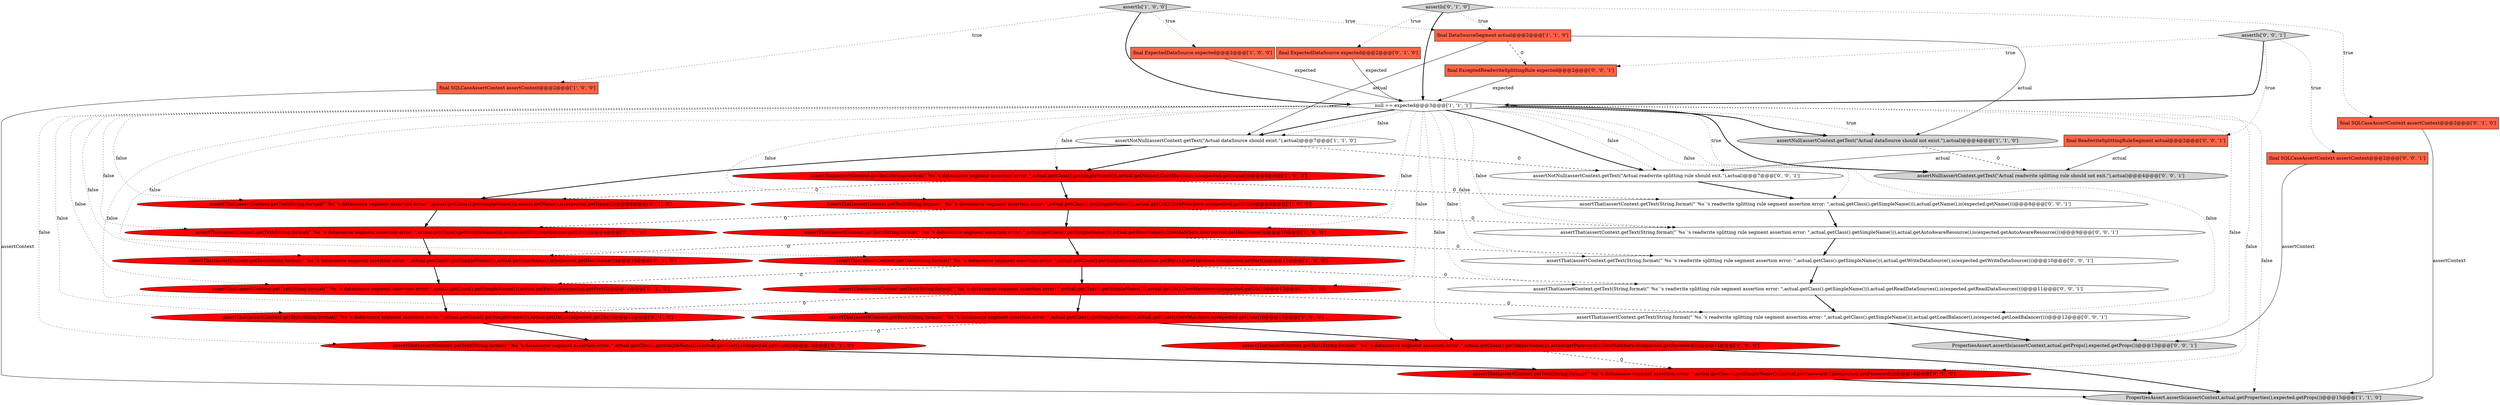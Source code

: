 digraph {
18 [style = filled, label = "final ExpectedDataSource expected@@@2@@@['0', '1', '0']", fillcolor = tomato, shape = box image = "AAA0AAABBB2BBB"];
34 [style = filled, label = "assertIs['0', '0', '1']", fillcolor = lightgray, shape = diamond image = "AAA0AAABBB3BBB"];
9 [style = filled, label = "assertThat(assertContext.getText(String.format(\"`%s`'s datasource segment assertion error: \",actual.getClass().getSimpleName())),actual.getPort(),CoreMatchers.is(expected.getPort()))@@@11@@@['1', '0', '0']", fillcolor = red, shape = ellipse image = "AAA1AAABBB1BBB"];
24 [style = filled, label = "assertIs['0', '1', '0']", fillcolor = lightgray, shape = diamond image = "AAA0AAABBB2BBB"];
3 [style = filled, label = "assertNotNull(assertContext.getText(\"Actual dataSource should exist.\"),actual)@@@7@@@['1', '1', '0']", fillcolor = white, shape = ellipse image = "AAA0AAABBB1BBB"];
36 [style = filled, label = "assertThat(assertContext.getText(String.format(\"`%s`'s readwrite splitting rule segment assertion error: \",actual.getClass().getSimpleName())),actual.getLoadBalancer(),is(expected.getLoadBalancer()))@@@12@@@['0', '0', '1']", fillcolor = white, shape = ellipse image = "AAA0AAABBB3BBB"];
6 [style = filled, label = "final SQLCaseAssertContext assertContext@@@2@@@['1', '0', '0']", fillcolor = tomato, shape = box image = "AAA0AAABBB1BBB"];
2 [style = filled, label = "final ExpectedDataSource expected@@@2@@@['1', '0', '0']", fillcolor = tomato, shape = box image = "AAA0AAABBB1BBB"];
32 [style = filled, label = "assertThat(assertContext.getText(String.format(\"`%s`'s readwrite splitting rule segment assertion error: \",actual.getClass().getSimpleName())),actual.getAutoAwareResource(),is(expected.getAutoAwareResource()))@@@9@@@['0', '0', '1']", fillcolor = white, shape = ellipse image = "AAA0AAABBB3BBB"];
26 [style = filled, label = "assertThat(assertContext.getText(String.format(\"`%s`'s readwrite splitting rule segment assertion error: \",actual.getClass().getSimpleName())),actual.getWriteDataSource(),is(expected.getWriteDataSource()))@@@10@@@['0', '0', '1']", fillcolor = white, shape = ellipse image = "AAA0AAABBB3BBB"];
20 [style = filled, label = "assertThat(assertContext.getText(String.format(\"`%s`'s datasource segment assertion error: \",actual.getClass().getSimpleName())),actual.getName(),is(expected.getName()))@@@8@@@['0', '1', '0']", fillcolor = red, shape = ellipse image = "AAA1AAABBB2BBB"];
8 [style = filled, label = "null == expected@@@3@@@['1', '1', '1']", fillcolor = white, shape = diamond image = "AAA0AAABBB1BBB"];
1 [style = filled, label = "assertIs['1', '0', '0']", fillcolor = lightgray, shape = diamond image = "AAA0AAABBB1BBB"];
28 [style = filled, label = "assertNotNull(assertContext.getText(\"Actual readwrite splitting rule should exit.\"),actual)@@@7@@@['0', '0', '1']", fillcolor = white, shape = ellipse image = "AAA0AAABBB3BBB"];
4 [style = filled, label = "assertThat(assertContext.getText(String.format(\"`%s`'s datasource segment assertion error: \",actual.getClass().getSimpleName())),actual.getDb(),CoreMatchers.is(expected.getDb()))@@@12@@@['1', '0', '0']", fillcolor = red, shape = ellipse image = "AAA1AAABBB1BBB"];
19 [style = filled, label = "assertThat(assertContext.getText(String.format(\"`%s`'s datasource segment assertion error: \",actual.getClass().getSimpleName())),actual.getHostName(),is(expected.getHostName()))@@@10@@@['0', '1', '0']", fillcolor = red, shape = ellipse image = "AAA1AAABBB2BBB"];
7 [style = filled, label = "assertThat(assertContext.getText(String.format(\"`%s`'s datasource segment assertion error: \",actual.getClass().getSimpleName())),actual.getName(),CoreMatchers.is(expected.getName()))@@@8@@@['1', '0', '0']", fillcolor = red, shape = ellipse image = "AAA1AAABBB1BBB"];
11 [style = filled, label = "assertThat(assertContext.getText(String.format(\"`%s`'s datasource segment assertion error: \",actual.getClass().getSimpleName())),actual.getUrl(),CoreMatchers.is(expected.getUrl()))@@@9@@@['1', '0', '0']", fillcolor = red, shape = ellipse image = "AAA1AAABBB1BBB"];
27 [style = filled, label = "final ReadwriteSplittingRuleSegment actual@@@2@@@['0', '0', '1']", fillcolor = tomato, shape = box image = "AAA0AAABBB3BBB"];
25 [style = filled, label = "final SQLCaseAssertContext assertContext@@@2@@@['0', '0', '1']", fillcolor = tomato, shape = box image = "AAA0AAABBB3BBB"];
15 [style = filled, label = "assertThat(assertContext.getText(String.format(\"`%s`'s datasource segment assertion error: \",actual.getClass().getSimpleName())),actual.getDb(),is(expected.getDb()))@@@12@@@['0', '1', '0']", fillcolor = red, shape = ellipse image = "AAA1AAABBB2BBB"];
5 [style = filled, label = "assertThat(assertContext.getText(String.format(\"`%s`'s datasource segment assertion error: \",actual.getClass().getSimpleName())),actual.getPassword(),CoreMatchers.is(expected.getPassword()))@@@14@@@['1', '0', '0']", fillcolor = red, shape = ellipse image = "AAA1AAABBB1BBB"];
21 [style = filled, label = "assertThat(assertContext.getText(String.format(\"`%s`'s datasource segment assertion error: \",actual.getClass().getSimpleName())),actual.getUser(),is(expected.getUser()))@@@13@@@['0', '1', '0']", fillcolor = red, shape = ellipse image = "AAA1AAABBB2BBB"];
35 [style = filled, label = "assertNull(assertContext.getText(\"Actual readwrite splitting rule should not exit.\"),actual)@@@4@@@['0', '0', '1']", fillcolor = lightgray, shape = ellipse image = "AAA0AAABBB3BBB"];
30 [style = filled, label = "assertThat(assertContext.getText(String.format(\"`%s`'s readwrite splitting rule segment assertion error: \",actual.getClass().getSimpleName())),actual.getReadDataSources(),is(expected.getReadDataSources()))@@@11@@@['0', '0', '1']", fillcolor = white, shape = ellipse image = "AAA0AAABBB3BBB"];
16 [style = filled, label = "assertThat(assertContext.getText(String.format(\"`%s`'s datasource segment assertion error: \",actual.getClass().getSimpleName())),actual.getUrl(),is(expected.getUrl()))@@@9@@@['0', '1', '0']", fillcolor = red, shape = ellipse image = "AAA1AAABBB2BBB"];
10 [style = filled, label = "assertThat(assertContext.getText(String.format(\"`%s`'s datasource segment assertion error: \",actual.getClass().getSimpleName())),actual.getUser(),CoreMatchers.is(expected.getUser()))@@@13@@@['1', '0', '0']", fillcolor = red, shape = ellipse image = "AAA1AAABBB1BBB"];
12 [style = filled, label = "assertThat(assertContext.getText(String.format(\"`%s`'s datasource segment assertion error: \",actual.getClass().getSimpleName())),actual.getHostName(),CoreMatchers.is(expected.getHostName()))@@@10@@@['1', '0', '0']", fillcolor = red, shape = ellipse image = "AAA1AAABBB1BBB"];
23 [style = filled, label = "assertThat(assertContext.getText(String.format(\"`%s`'s datasource segment assertion error: \",actual.getClass().getSimpleName())),actual.getPassword(),is(expected.getPassword()))@@@14@@@['0', '1', '0']", fillcolor = red, shape = ellipse image = "AAA1AAABBB2BBB"];
14 [style = filled, label = "assertNull(assertContext.getText(\"Actual dataSource should not exist.\"),actual)@@@4@@@['1', '1', '0']", fillcolor = lightgray, shape = ellipse image = "AAA0AAABBB1BBB"];
17 [style = filled, label = "final SQLCaseAssertContext assertContext@@@2@@@['0', '1', '0']", fillcolor = tomato, shape = box image = "AAA0AAABBB2BBB"];
0 [style = filled, label = "PropertiesAssert.assertIs(assertContext,actual.getProperties(),expected.getProps())@@@15@@@['1', '1', '0']", fillcolor = lightgray, shape = ellipse image = "AAA0AAABBB1BBB"];
33 [style = filled, label = "PropertiesAssert.assertIs(assertContext,actual.getProps(),expected.getProps())@@@13@@@['0', '0', '1']", fillcolor = lightgray, shape = ellipse image = "AAA0AAABBB3BBB"];
31 [style = filled, label = "final ExceptedReadwriteSplittingRule expected@@@2@@@['0', '0', '1']", fillcolor = tomato, shape = box image = "AAA0AAABBB3BBB"];
29 [style = filled, label = "assertThat(assertContext.getText(String.format(\"`%s`'s readwrite splitting rule segment assertion error: \",actual.getClass().getSimpleName())),actual.getName(),is(expected.getName()))@@@8@@@['0', '0', '1']", fillcolor = white, shape = ellipse image = "AAA0AAABBB3BBB"];
13 [style = filled, label = "final DataSourceSegment actual@@@2@@@['1', '1', '0']", fillcolor = tomato, shape = box image = "AAA0AAABBB1BBB"];
22 [style = filled, label = "assertThat(assertContext.getText(String.format(\"`%s`'s datasource segment assertion error: \",actual.getClass().getSimpleName())),actual.getPort(),is(expected.getPort()))@@@11@@@['0', '1', '0']", fillcolor = red, shape = ellipse image = "AAA1AAABBB2BBB"];
8->7 [style = dotted, label="false"];
11->32 [style = dashed, label="0"];
8->36 [style = dotted, label="false"];
18->8 [style = solid, label="expected"];
22->15 [style = bold, label=""];
11->16 [style = dashed, label="0"];
15->21 [style = bold, label=""];
24->17 [style = dotted, label="true"];
8->28 [style = dotted, label="false"];
7->20 [style = dashed, label="0"];
30->36 [style = bold, label=""];
8->10 [style = dotted, label="false"];
12->9 [style = bold, label=""];
36->33 [style = bold, label=""];
8->9 [style = dotted, label="false"];
12->26 [style = dashed, label="0"];
1->13 [style = dotted, label="true"];
34->27 [style = dotted, label="true"];
20->16 [style = bold, label=""];
4->36 [style = dashed, label="0"];
5->0 [style = bold, label=""];
1->6 [style = dotted, label="true"];
8->21 [style = dotted, label="false"];
17->0 [style = solid, label="assertContext"];
8->0 [style = dotted, label="false"];
8->33 [style = dotted, label="false"];
9->30 [style = dashed, label="0"];
6->0 [style = solid, label="assertContext"];
8->28 [style = bold, label=""];
7->11 [style = bold, label=""];
25->33 [style = solid, label="assertContext"];
5->23 [style = dashed, label="0"];
8->15 [style = dotted, label="false"];
8->4 [style = dotted, label="false"];
11->12 [style = bold, label=""];
34->8 [style = bold, label=""];
16->19 [style = bold, label=""];
32->26 [style = bold, label=""];
34->31 [style = dotted, label="true"];
12->19 [style = dashed, label="0"];
13->31 [style = dashed, label="0"];
3->7 [style = bold, label=""];
29->32 [style = bold, label=""];
8->14 [style = dotted, label="true"];
8->22 [style = dotted, label="false"];
14->35 [style = dashed, label="0"];
24->8 [style = bold, label=""];
19->22 [style = bold, label=""];
8->16 [style = dotted, label="false"];
24->18 [style = dotted, label="true"];
27->35 [style = solid, label="actual"];
13->3 [style = solid, label="actual"];
21->23 [style = bold, label=""];
24->13 [style = dotted, label="true"];
4->10 [style = bold, label=""];
28->29 [style = bold, label=""];
3->28 [style = dashed, label="0"];
8->11 [style = dotted, label="false"];
1->8 [style = bold, label=""];
8->35 [style = dotted, label="true"];
8->26 [style = dotted, label="false"];
8->3 [style = bold, label=""];
8->14 [style = bold, label=""];
9->22 [style = dashed, label="0"];
23->0 [style = bold, label=""];
8->35 [style = bold, label=""];
10->5 [style = bold, label=""];
27->28 [style = solid, label="actual"];
2->8 [style = solid, label="expected"];
8->5 [style = dotted, label="false"];
8->32 [style = dotted, label="false"];
34->25 [style = dotted, label="true"];
8->19 [style = dotted, label="false"];
8->29 [style = dotted, label="false"];
8->3 [style = dotted, label="false"];
10->21 [style = dashed, label="0"];
8->23 [style = dotted, label="false"];
8->12 [style = dotted, label="false"];
8->20 [style = dotted, label="false"];
9->4 [style = bold, label=""];
13->14 [style = solid, label="actual"];
26->30 [style = bold, label=""];
3->20 [style = bold, label=""];
4->15 [style = dashed, label="0"];
31->8 [style = solid, label="expected"];
7->29 [style = dashed, label="0"];
1->2 [style = dotted, label="true"];
8->30 [style = dotted, label="false"];
}
